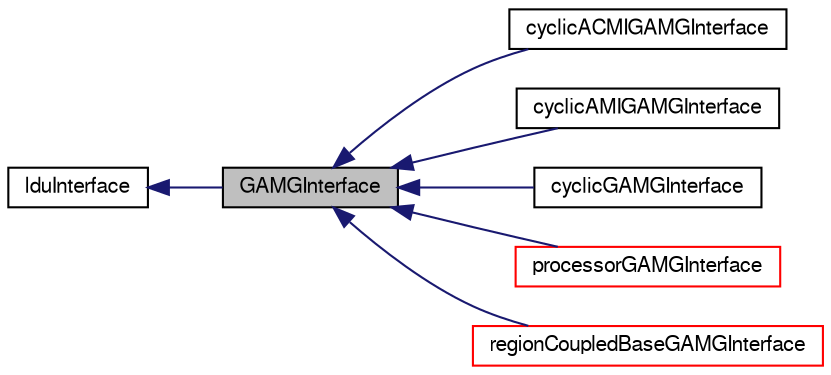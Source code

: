 digraph "GAMGInterface"
{
  bgcolor="transparent";
  edge [fontname="FreeSans",fontsize="10",labelfontname="FreeSans",labelfontsize="10"];
  node [fontname="FreeSans",fontsize="10",shape=record];
  rankdir="LR";
  Node0 [label="GAMGInterface",height=0.2,width=0.4,color="black", fillcolor="grey75", style="filled", fontcolor="black"];
  Node1 -> Node0 [dir="back",color="midnightblue",fontsize="10",style="solid",fontname="FreeSans"];
  Node1 [label="lduInterface",height=0.2,width=0.4,color="black",URL="$a26858.html",tooltip="An abstract base class for implicitly-coupled interfaces e.g. processor and cyclic patches..."];
  Node0 -> Node2 [dir="back",color="midnightblue",fontsize="10",style="solid",fontname="FreeSans"];
  Node2 [label="cyclicACMIGAMGInterface",height=0.2,width=0.4,color="black",URL="$a24902.html",tooltip="GAMG agglomerated cyclic ACMI interface. "];
  Node0 -> Node3 [dir="back",color="midnightblue",fontsize="10",style="solid",fontname="FreeSans"];
  Node3 [label="cyclicAMIGAMGInterface",height=0.2,width=0.4,color="black",URL="$a24906.html",tooltip="GAMG agglomerated cyclic AMI interface. "];
  Node0 -> Node4 [dir="back",color="midnightblue",fontsize="10",style="solid",fontname="FreeSans"];
  Node4 [label="cyclicGAMGInterface",height=0.2,width=0.4,color="black",URL="$a27022.html",tooltip="GAMG agglomerated cyclic interface. "];
  Node0 -> Node5 [dir="back",color="midnightblue",fontsize="10",style="solid",fontname="FreeSans"];
  Node5 [label="processorGAMGInterface",height=0.2,width=0.4,color="red",URL="$a27034.html",tooltip="GAMG agglomerated processor interface. "];
  Node0 -> Node7 [dir="back",color="midnightblue",fontsize="10",style="solid",fontname="FreeSans"];
  Node7 [label="regionCoupledBaseGAMGInterface",height=0.2,width=0.4,color="red",URL="$a25158.html",tooltip="Base class for GAMG agglomerated coupled region interface. "];
}
